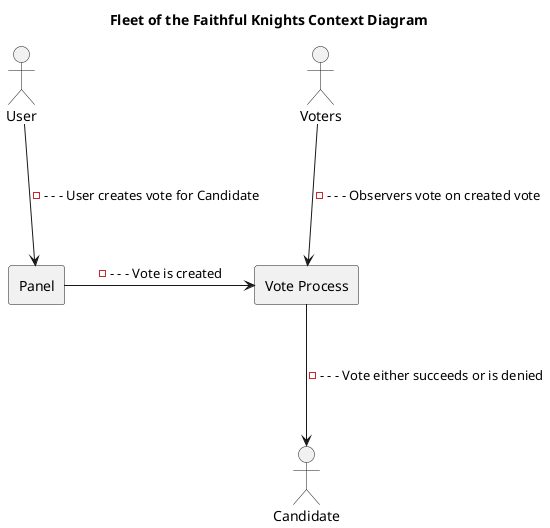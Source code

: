 @startuml

title Fleet of the Faithful Knights Context Diagram

actor "User" as LoggedInUser
actor Voters
actor Candidate

rectangle Panel
rectangle "Vote Process" as Vote

LoggedInUser ---> Panel: - - - - User creates vote for Candidate
Panel -> Vote: - - - - Vote is created
Voters ---> Vote: - - - - Observers vote on created vote
Vote ---> Candidate: - - - - Vote either succeeds or is denied




@enduml